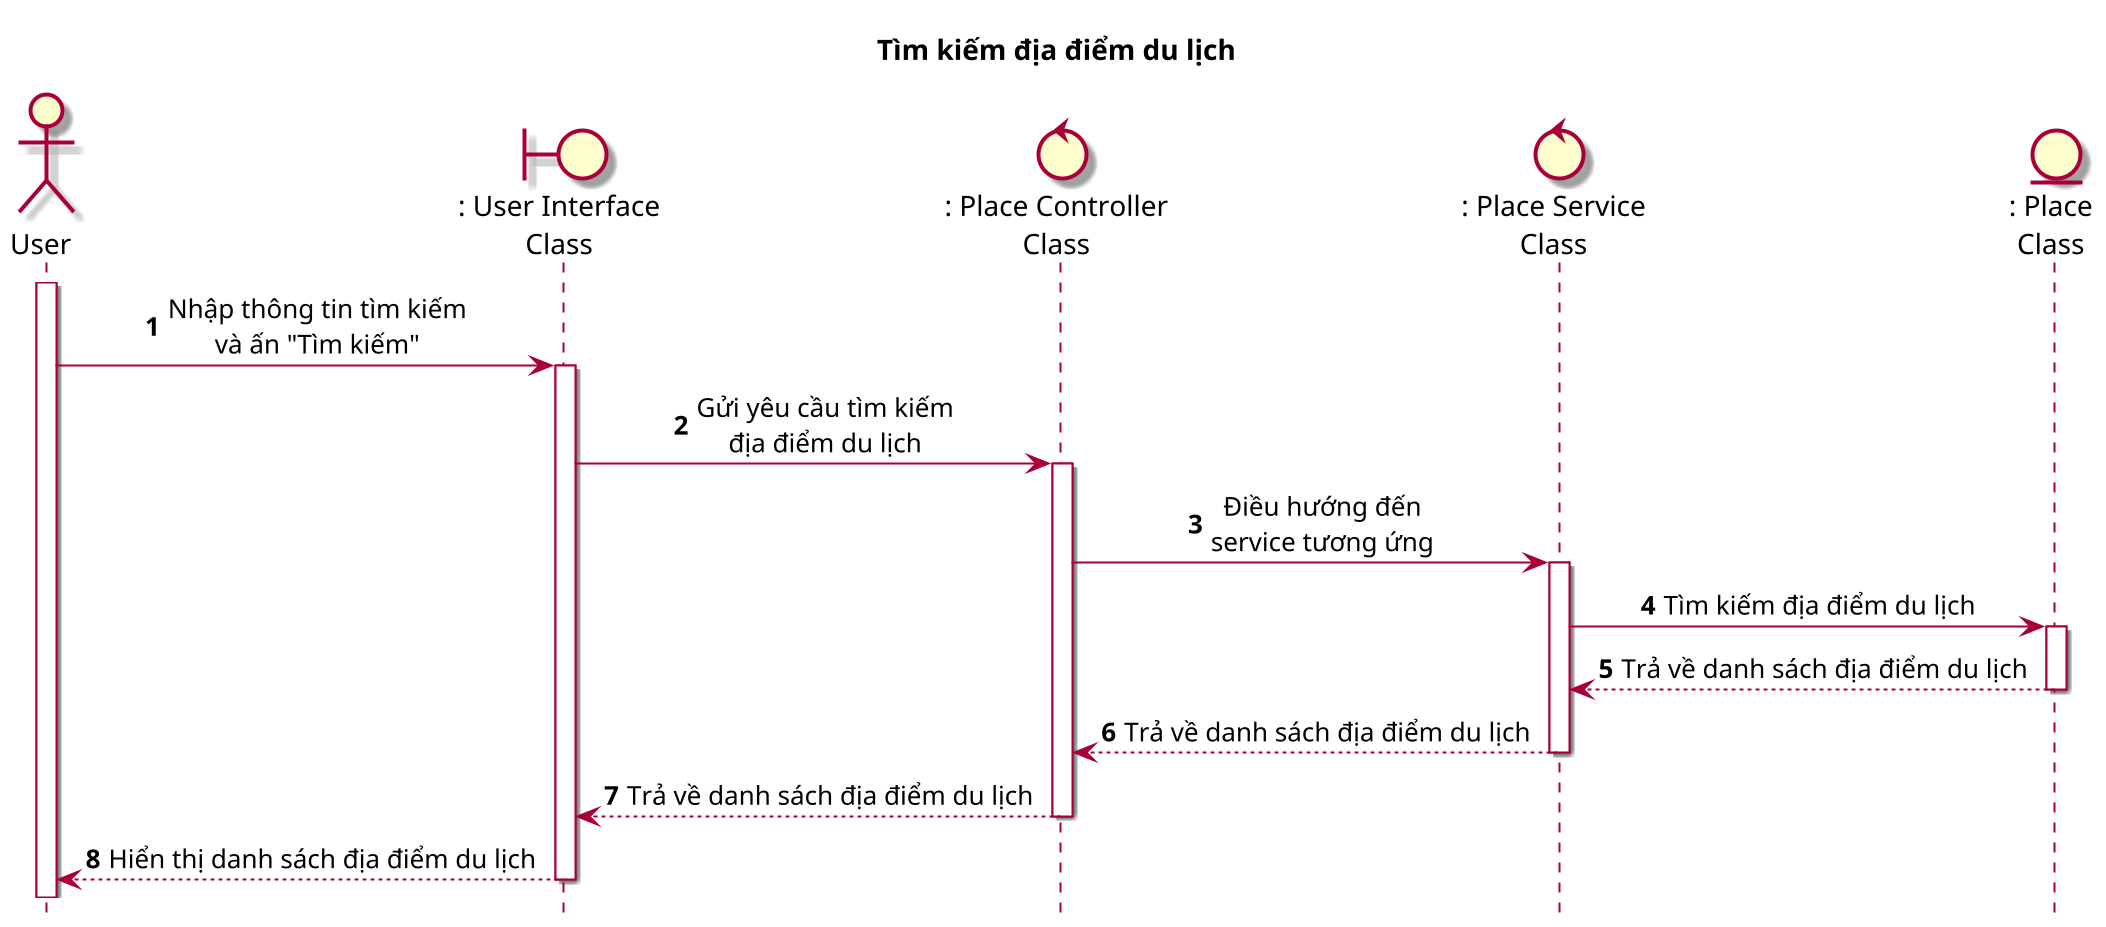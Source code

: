 @startuml SEQ15_TimKiemDiaDiemDuLich

    title Tìm kiếm địa điểm du lịch

    skin rose
    scale 2
    skinparam sequenceMessageAlign center
    hide footbox

    actor User as user
    boundary ": User Interface\nClass" as ui
    control ": Place Controller\nClass" as pc
    control ": Place Service\nClass" as ps
    entity ": Place\nClass" as p

    autonumber
    user++
    user -> ui++ : Nhập thông tin tìm kiếm\nvà ấn "Tìm kiếm"
    ui -> pc++ : Gửi yêu cầu tìm kiếm\nđịa điểm du lịch
    pc -> ps++ : Điều hướng đến\nservice tương ứng
    ps -> p++ : Tìm kiếm địa điểm du lịch
    p --> ps-- : Trả về danh sách địa điểm du lịch
    ps --> pc-- : Trả về danh sách địa điểm du lịch
    pc --> ui-- : Trả về danh sách địa điểm du lịch
    ui --> user-- : Hiển thị danh sách địa điểm du lịch

@enduml
